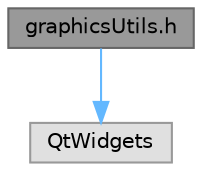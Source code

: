 digraph "graphicsUtils.h"
{
 // LATEX_PDF_SIZE
  bgcolor="transparent";
  edge [fontname=Helvetica,fontsize=10,labelfontname=Helvetica,labelfontsize=10];
  node [fontname=Helvetica,fontsize=10,shape=box,height=0.2,width=0.4];
  Node1 [id="Node000001",label="graphicsUtils.h",height=0.2,width=0.4,color="gray40", fillcolor="grey60", style="filled", fontcolor="black",tooltip="This file contains the declarations for graphical items used in the graphics view."];
  Node1 -> Node2 [id="edge1_Node000001_Node000002",color="steelblue1",style="solid",tooltip=" "];
  Node2 [id="Node000002",label="QtWidgets",height=0.2,width=0.4,color="grey60", fillcolor="#E0E0E0", style="filled",tooltip=" "];
}
